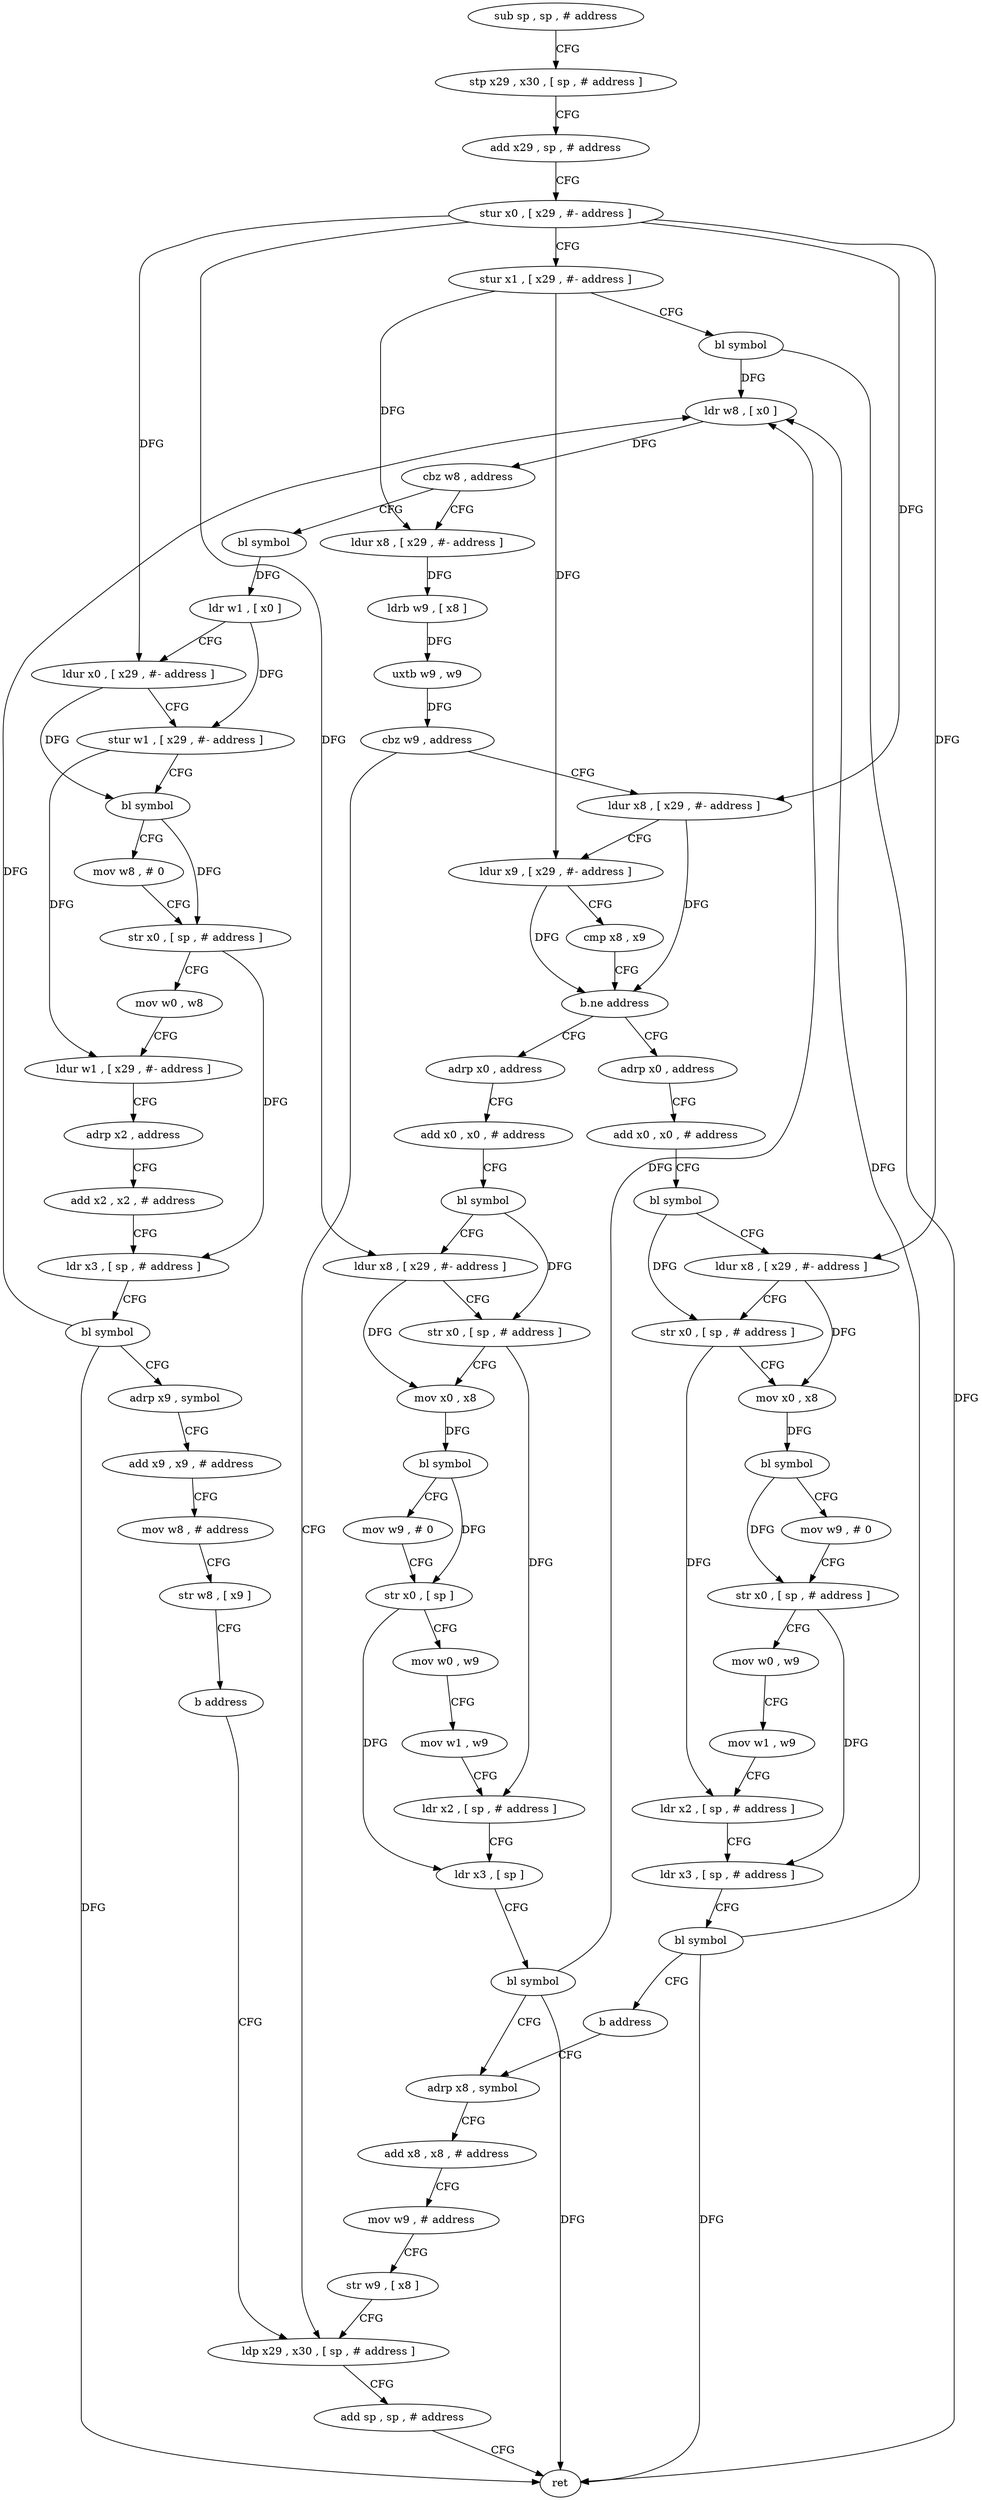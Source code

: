 digraph "func" {
"4206764" [label = "sub sp , sp , # address" ]
"4206768" [label = "stp x29 , x30 , [ sp , # address ]" ]
"4206772" [label = "add x29 , sp , # address" ]
"4206776" [label = "stur x0 , [ x29 , #- address ]" ]
"4206780" [label = "stur x1 , [ x29 , #- address ]" ]
"4206784" [label = "bl symbol" ]
"4206788" [label = "ldr w8 , [ x0 ]" ]
"4206792" [label = "cbz w8 , address" ]
"4206868" [label = "ldur x8 , [ x29 , #- address ]" ]
"4206796" [label = "bl symbol" ]
"4206872" [label = "ldrb w9 , [ x8 ]" ]
"4206876" [label = "uxtb w9 , w9" ]
"4206880" [label = "cbz w9 , address" ]
"4207032" [label = "ldp x29 , x30 , [ sp , # address ]" ]
"4206884" [label = "ldur x8 , [ x29 , #- address ]" ]
"4206800" [label = "ldr w1 , [ x0 ]" ]
"4206804" [label = "ldur x0 , [ x29 , #- address ]" ]
"4206808" [label = "stur w1 , [ x29 , #- address ]" ]
"4206812" [label = "bl symbol" ]
"4206816" [label = "mov w8 , # 0" ]
"4206820" [label = "str x0 , [ sp , # address ]" ]
"4206824" [label = "mov w0 , w8" ]
"4206828" [label = "ldur w1 , [ x29 , #- address ]" ]
"4206832" [label = "adrp x2 , address" ]
"4206836" [label = "add x2 , x2 , # address" ]
"4206840" [label = "ldr x3 , [ sp , # address ]" ]
"4206844" [label = "bl symbol" ]
"4206848" [label = "adrp x9 , symbol" ]
"4206852" [label = "add x9 , x9 , # address" ]
"4206856" [label = "mov w8 , # address" ]
"4206860" [label = "str w8 , [ x9 ]" ]
"4206864" [label = "b address" ]
"4207036" [label = "add sp , sp , # address" ]
"4207040" [label = "ret" ]
"4206888" [label = "ldur x9 , [ x29 , #- address ]" ]
"4206892" [label = "cmp x8 , x9" ]
"4206896" [label = "b.ne address" ]
"4206960" [label = "adrp x0 , address" ]
"4206900" [label = "adrp x0 , address" ]
"4206964" [label = "add x0 , x0 , # address" ]
"4206968" [label = "bl symbol" ]
"4206972" [label = "ldur x8 , [ x29 , #- address ]" ]
"4206976" [label = "str x0 , [ sp , # address ]" ]
"4206980" [label = "mov x0 , x8" ]
"4206984" [label = "bl symbol" ]
"4206988" [label = "mov w9 , # 0" ]
"4206992" [label = "str x0 , [ sp ]" ]
"4206996" [label = "mov w0 , w9" ]
"4207000" [label = "mov w1 , w9" ]
"4207004" [label = "ldr x2 , [ sp , # address ]" ]
"4207008" [label = "ldr x3 , [ sp ]" ]
"4207012" [label = "bl symbol" ]
"4207016" [label = "adrp x8 , symbol" ]
"4206904" [label = "add x0 , x0 , # address" ]
"4206908" [label = "bl symbol" ]
"4206912" [label = "ldur x8 , [ x29 , #- address ]" ]
"4206916" [label = "str x0 , [ sp , # address ]" ]
"4206920" [label = "mov x0 , x8" ]
"4206924" [label = "bl symbol" ]
"4206928" [label = "mov w9 , # 0" ]
"4206932" [label = "str x0 , [ sp , # address ]" ]
"4206936" [label = "mov w0 , w9" ]
"4206940" [label = "mov w1 , w9" ]
"4206944" [label = "ldr x2 , [ sp , # address ]" ]
"4206948" [label = "ldr x3 , [ sp , # address ]" ]
"4206952" [label = "bl symbol" ]
"4206956" [label = "b address" ]
"4207020" [label = "add x8 , x8 , # address" ]
"4207024" [label = "mov w9 , # address" ]
"4207028" [label = "str w9 , [ x8 ]" ]
"4206764" -> "4206768" [ label = "CFG" ]
"4206768" -> "4206772" [ label = "CFG" ]
"4206772" -> "4206776" [ label = "CFG" ]
"4206776" -> "4206780" [ label = "CFG" ]
"4206776" -> "4206804" [ label = "DFG" ]
"4206776" -> "4206884" [ label = "DFG" ]
"4206776" -> "4206972" [ label = "DFG" ]
"4206776" -> "4206912" [ label = "DFG" ]
"4206780" -> "4206784" [ label = "CFG" ]
"4206780" -> "4206868" [ label = "DFG" ]
"4206780" -> "4206888" [ label = "DFG" ]
"4206784" -> "4206788" [ label = "DFG" ]
"4206784" -> "4207040" [ label = "DFG" ]
"4206788" -> "4206792" [ label = "DFG" ]
"4206792" -> "4206868" [ label = "CFG" ]
"4206792" -> "4206796" [ label = "CFG" ]
"4206868" -> "4206872" [ label = "DFG" ]
"4206796" -> "4206800" [ label = "DFG" ]
"4206872" -> "4206876" [ label = "DFG" ]
"4206876" -> "4206880" [ label = "DFG" ]
"4206880" -> "4207032" [ label = "CFG" ]
"4206880" -> "4206884" [ label = "CFG" ]
"4207032" -> "4207036" [ label = "CFG" ]
"4206884" -> "4206888" [ label = "CFG" ]
"4206884" -> "4206896" [ label = "DFG" ]
"4206800" -> "4206804" [ label = "CFG" ]
"4206800" -> "4206808" [ label = "DFG" ]
"4206804" -> "4206808" [ label = "CFG" ]
"4206804" -> "4206812" [ label = "DFG" ]
"4206808" -> "4206812" [ label = "CFG" ]
"4206808" -> "4206828" [ label = "DFG" ]
"4206812" -> "4206816" [ label = "CFG" ]
"4206812" -> "4206820" [ label = "DFG" ]
"4206816" -> "4206820" [ label = "CFG" ]
"4206820" -> "4206824" [ label = "CFG" ]
"4206820" -> "4206840" [ label = "DFG" ]
"4206824" -> "4206828" [ label = "CFG" ]
"4206828" -> "4206832" [ label = "CFG" ]
"4206832" -> "4206836" [ label = "CFG" ]
"4206836" -> "4206840" [ label = "CFG" ]
"4206840" -> "4206844" [ label = "CFG" ]
"4206844" -> "4206848" [ label = "CFG" ]
"4206844" -> "4206788" [ label = "DFG" ]
"4206844" -> "4207040" [ label = "DFG" ]
"4206848" -> "4206852" [ label = "CFG" ]
"4206852" -> "4206856" [ label = "CFG" ]
"4206856" -> "4206860" [ label = "CFG" ]
"4206860" -> "4206864" [ label = "CFG" ]
"4206864" -> "4207032" [ label = "CFG" ]
"4207036" -> "4207040" [ label = "CFG" ]
"4206888" -> "4206892" [ label = "CFG" ]
"4206888" -> "4206896" [ label = "DFG" ]
"4206892" -> "4206896" [ label = "CFG" ]
"4206896" -> "4206960" [ label = "CFG" ]
"4206896" -> "4206900" [ label = "CFG" ]
"4206960" -> "4206964" [ label = "CFG" ]
"4206900" -> "4206904" [ label = "CFG" ]
"4206964" -> "4206968" [ label = "CFG" ]
"4206968" -> "4206972" [ label = "CFG" ]
"4206968" -> "4206976" [ label = "DFG" ]
"4206972" -> "4206976" [ label = "CFG" ]
"4206972" -> "4206980" [ label = "DFG" ]
"4206976" -> "4206980" [ label = "CFG" ]
"4206976" -> "4207004" [ label = "DFG" ]
"4206980" -> "4206984" [ label = "DFG" ]
"4206984" -> "4206988" [ label = "CFG" ]
"4206984" -> "4206992" [ label = "DFG" ]
"4206988" -> "4206992" [ label = "CFG" ]
"4206992" -> "4206996" [ label = "CFG" ]
"4206992" -> "4207008" [ label = "DFG" ]
"4206996" -> "4207000" [ label = "CFG" ]
"4207000" -> "4207004" [ label = "CFG" ]
"4207004" -> "4207008" [ label = "CFG" ]
"4207008" -> "4207012" [ label = "CFG" ]
"4207012" -> "4207016" [ label = "CFG" ]
"4207012" -> "4206788" [ label = "DFG" ]
"4207012" -> "4207040" [ label = "DFG" ]
"4207016" -> "4207020" [ label = "CFG" ]
"4206904" -> "4206908" [ label = "CFG" ]
"4206908" -> "4206912" [ label = "CFG" ]
"4206908" -> "4206916" [ label = "DFG" ]
"4206912" -> "4206916" [ label = "CFG" ]
"4206912" -> "4206920" [ label = "DFG" ]
"4206916" -> "4206920" [ label = "CFG" ]
"4206916" -> "4206944" [ label = "DFG" ]
"4206920" -> "4206924" [ label = "DFG" ]
"4206924" -> "4206928" [ label = "CFG" ]
"4206924" -> "4206932" [ label = "DFG" ]
"4206928" -> "4206932" [ label = "CFG" ]
"4206932" -> "4206936" [ label = "CFG" ]
"4206932" -> "4206948" [ label = "DFG" ]
"4206936" -> "4206940" [ label = "CFG" ]
"4206940" -> "4206944" [ label = "CFG" ]
"4206944" -> "4206948" [ label = "CFG" ]
"4206948" -> "4206952" [ label = "CFG" ]
"4206952" -> "4206956" [ label = "CFG" ]
"4206952" -> "4206788" [ label = "DFG" ]
"4206952" -> "4207040" [ label = "DFG" ]
"4206956" -> "4207016" [ label = "CFG" ]
"4207020" -> "4207024" [ label = "CFG" ]
"4207024" -> "4207028" [ label = "CFG" ]
"4207028" -> "4207032" [ label = "CFG" ]
}
